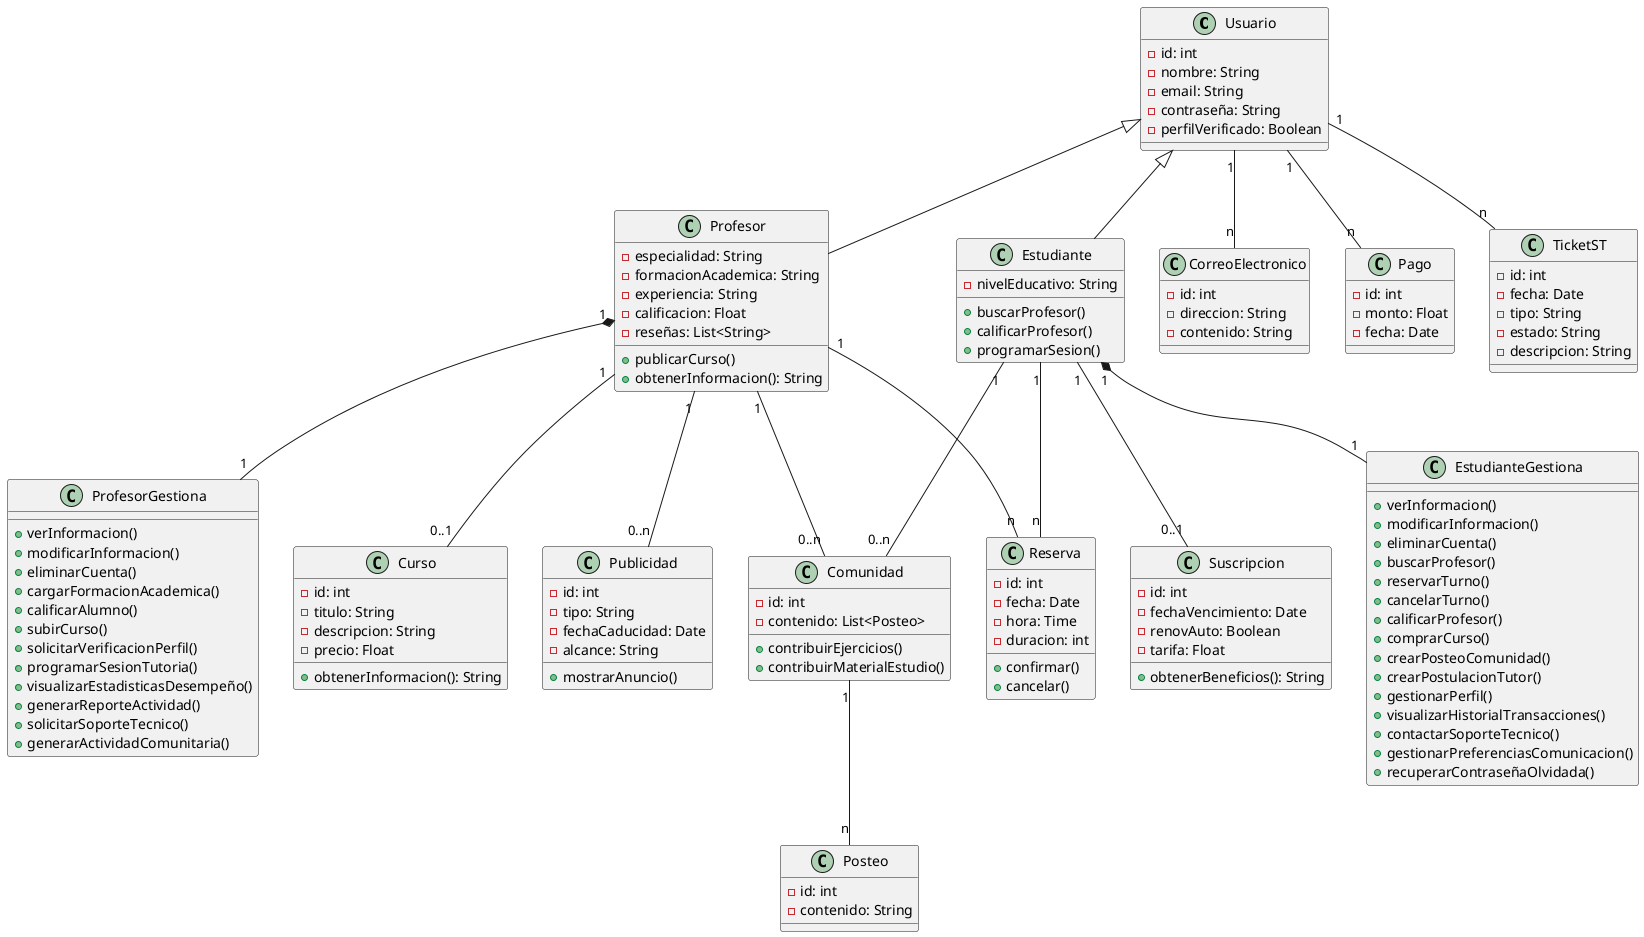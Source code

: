 @startuml

class Usuario {
    - id: int
    - nombre: String
    - email: String
    - contraseña: String
    - perfilVerificado: Boolean
}

class Profesor extends Usuario {
    - especialidad: String
    - formacionAcademica: String
    - experiencia: String
    - calificacion: Float
    - reseñas: List<String>
    + publicarCurso()
    + obtenerInformacion(): String
}

class Estudiante extends Usuario {
    - nivelEducativo: String
    + buscarProfesor()
    + calificarProfesor()
    + programarSesion()
}

class EstudianteGestiona {
    + verInformacion()
    + modificarInformacion()
    + eliminarCuenta()
    + buscarProfesor()
    + reservarTurno()
    + cancelarTurno()
    + calificarProfesor()
    + comprarCurso()
    + crearPosteoComunidad()
    + crearPostulacionTutor()
    + gestionarPerfil()
    + visualizarHistorialTransacciones()
    + contactarSoporteTecnico()
    + gestionarPreferenciasComunicacion()
    + recuperarContraseñaOlvidada()
}

class ProfesorGestiona {
    + verInformacion()
    + modificarInformacion()
    + eliminarCuenta()
    + cargarFormacionAcademica()
    + calificarAlumno()
    + subirCurso()
    + solicitarVerificacionPerfil()
    + programarSesionTutoria()
    + visualizarEstadisticasDesempeño()
    + generarReporteActividad()
    + solicitarSoporteTecnico()
    + generarActividadComunitaria()
}

class Curso {
    -id: int
    - titulo: String
    - descripcion: String
    - precio: Float
    + obtenerInformacion(): String
}

class Reserva {
    - id: int
    - fecha: Date
    - hora: Time
    - duracion: int
    + confirmar()
    + cancelar()
}

class Posteo {
    - id: int
    - contenido: String
}

class Comunidad {
    -id: int
    -contenido: List<Posteo>
    + contribuirEjercicios()
    + contribuirMaterialEstudio()
}

class CorreoElectronico {
    - id: int
    - direccion: String
    - contenido: String
}

class Pago{

    -id: int
    -monto: Float
    -fecha: Date

}

class TicketST{

    -id: int
    -fecha: Date
    -tipo: String
    -estado: String
    -descripcion: String
}

class Publicidad {
    - id: int
    - tipo: String
    - fechaCaducidad: Date
    - alcance: String
    + mostrarAnuncio()
}

class Suscripcion {
    -id: int
    -fechaVencimiento: Date
    -renovAuto: Boolean
    - tarifa: Float
    + obtenerBeneficios(): String
}

Profesor "1" *-- "1" ProfesorGestiona
Profesor "1" -- "0..1" Curso
Profesor "1" -- "n" Reserva
Profesor "1" -- "0..n" Publicidad
Profesor "1" -- "0..n" Comunidad
Estudiante "1" *-- "1" EstudianteGestiona
Estudiante "1" -- "n" Reserva
Estudiante "1" -- "0..n" Comunidad
Estudiante "1" -- "0..1" Suscripcion
Usuario "1" -- "n" CorreoElectronico
Usuario "1" -- "n" Pago
Usuario "1" -- "n" TicketST
Comunidad "1" -- "n" Posteo


@enduml
